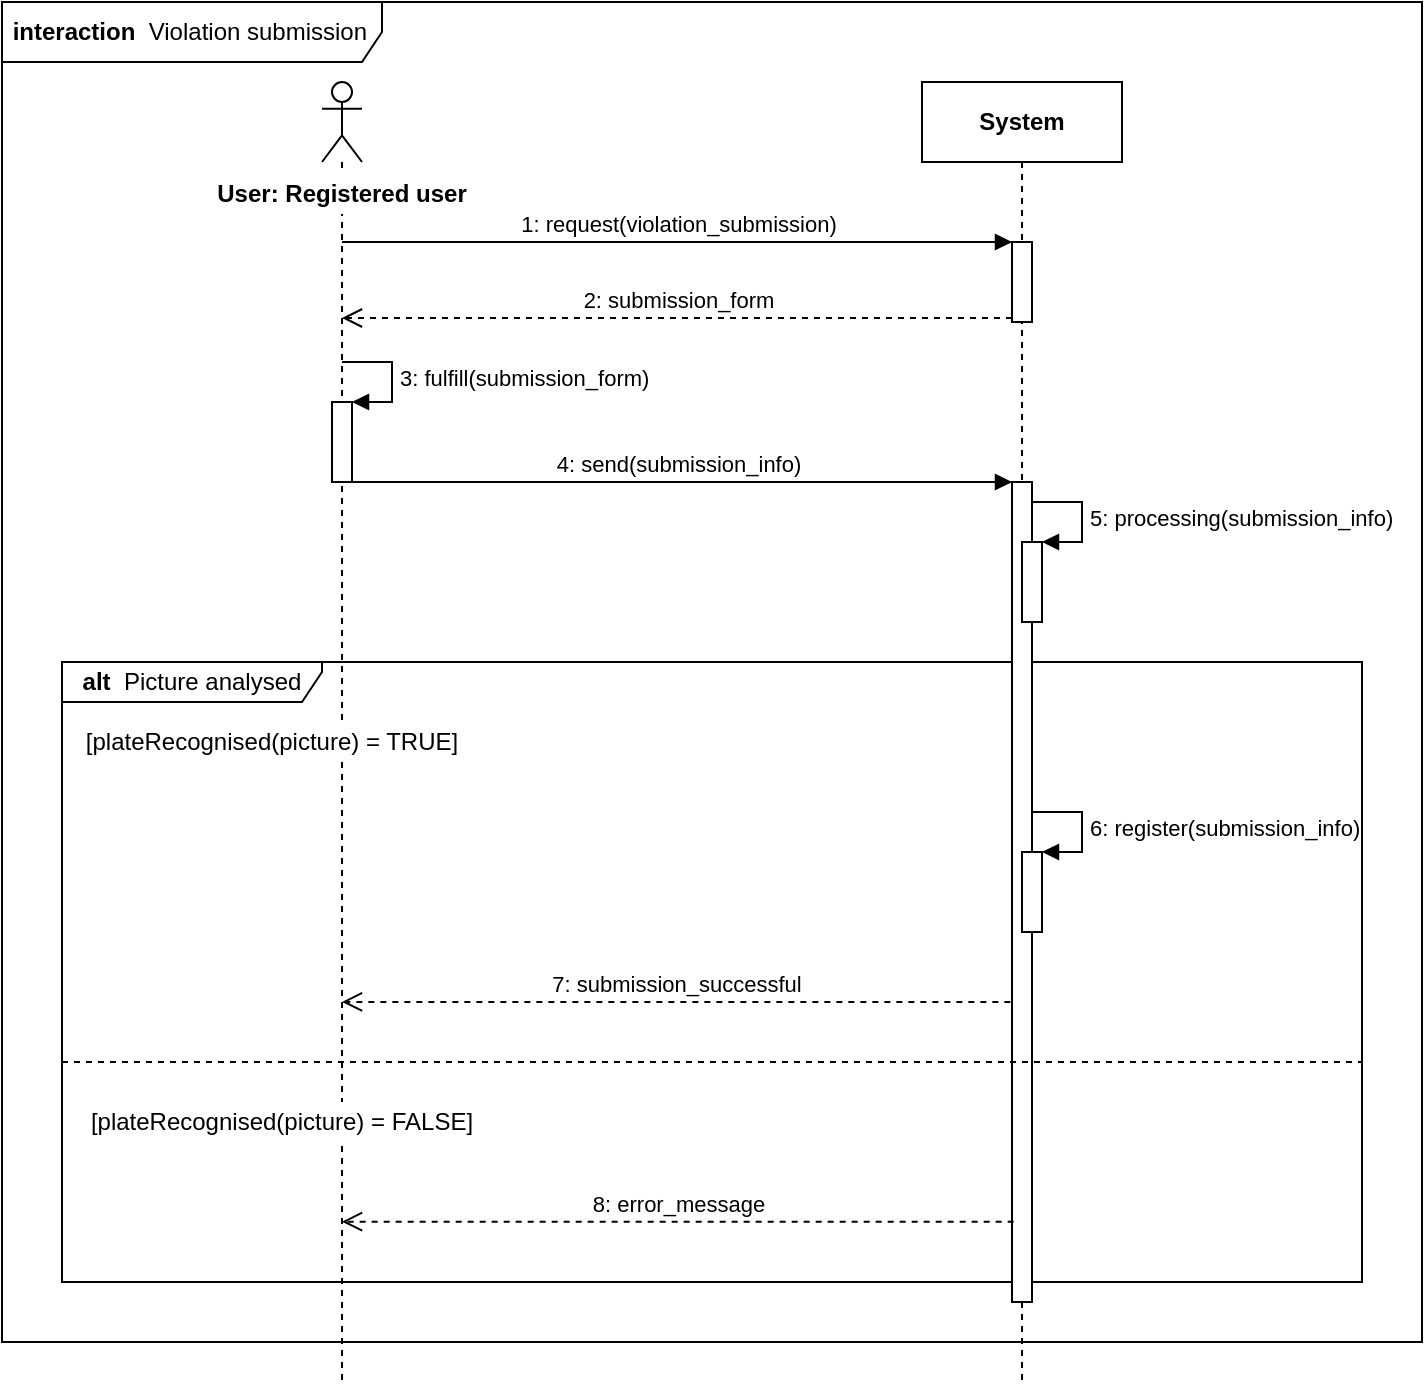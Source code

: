 <mxfile version="12.1.7" type="device" pages="1"><diagram name="Page-1" id="13e1069c-82ec-6db2-03f1-153e76fe0fe0"><mxGraphModel dx="910" dy="636" grid="1" gridSize="10" guides="1" tooltips="1" connect="1" arrows="1" fold="1" page="1" pageScale="1" pageWidth="1100" pageHeight="850" background="#ffffff" math="0" shadow="0"><root><mxCell id="0"/><mxCell id="1" parent="0"/><mxCell id="Y1CoSFJEu1rjlVGc4ZUV-2" value="&lt;b&gt;&amp;nbsp;interaction&lt;/b&gt;&amp;nbsp; Violation submission" style="shape=umlFrame;whiteSpace=wrap;html=1;width=190;height=30;align=left;" vertex="1" parent="1"><mxGeometry x="40" y="240" width="710" height="670" as="geometry"/></mxCell><mxCell id="Y1CoSFJEu1rjlVGc4ZUV-22" value="&lt;b&gt;alt&amp;nbsp;&lt;/b&gt;&amp;nbsp;Picture analysed" style="shape=umlFrame;whiteSpace=wrap;html=1;fillColor=#ffffff;width=130;height=20;" vertex="1" parent="1"><mxGeometry x="70" y="570" width="650" height="310" as="geometry"/></mxCell><mxCell id="Y1CoSFJEu1rjlVGc4ZUV-7" value="" style="shape=umlLifeline;participant=umlActor;perimeter=lifelinePerimeter;whiteSpace=wrap;html=1;container=1;collapsible=0;recursiveResize=0;verticalAlign=top;spacingTop=36;labelBackgroundColor=#ffffff;outlineConnect=0;" vertex="1" parent="1"><mxGeometry x="200" y="280" width="20" height="650" as="geometry"/></mxCell><mxCell id="Y1CoSFJEu1rjlVGc4ZUV-14" value="" style="html=1;points=[];perimeter=orthogonalPerimeter;fillColor=#ffffff;" vertex="1" parent="Y1CoSFJEu1rjlVGc4ZUV-7"><mxGeometry x="5" y="160" width="10" height="40" as="geometry"/></mxCell><mxCell id="Y1CoSFJEu1rjlVGc4ZUV-15" value="3: fulfill(submission_form)" style="edgeStyle=orthogonalEdgeStyle;html=1;align=left;spacingLeft=2;endArrow=block;rounded=0;entryX=1;entryY=0;" edge="1" target="Y1CoSFJEu1rjlVGc4ZUV-14" parent="Y1CoSFJEu1rjlVGc4ZUV-7"><mxGeometry relative="1" as="geometry"><mxPoint x="10" y="140" as="sourcePoint"/><Array as="points"><mxPoint x="35" y="140"/></Array></mxGeometry></mxCell><mxCell id="Y1CoSFJEu1rjlVGc4ZUV-8" value="&lt;b&gt;System&lt;/b&gt;" style="shape=umlLifeline;perimeter=lifelinePerimeter;whiteSpace=wrap;html=1;container=1;collapsible=0;recursiveResize=0;outlineConnect=0;" vertex="1" parent="1"><mxGeometry x="500" y="280" width="100" height="650" as="geometry"/></mxCell><mxCell id="Y1CoSFJEu1rjlVGc4ZUV-11" value="" style="html=1;points=[];perimeter=orthogonalPerimeter;fillColor=#ffffff;" vertex="1" parent="Y1CoSFJEu1rjlVGc4ZUV-8"><mxGeometry x="45" y="80" width="10" height="40" as="geometry"/></mxCell><mxCell id="Y1CoSFJEu1rjlVGc4ZUV-16" value="" style="html=1;points=[];perimeter=orthogonalPerimeter;fillColor=#ffffff;" vertex="1" parent="Y1CoSFJEu1rjlVGc4ZUV-8"><mxGeometry x="45" y="200" width="10" height="410" as="geometry"/></mxCell><mxCell id="Y1CoSFJEu1rjlVGc4ZUV-33" value="" style="html=1;points=[];perimeter=orthogonalPerimeter;fillColor=#ffffff;" vertex="1" parent="Y1CoSFJEu1rjlVGc4ZUV-8"><mxGeometry x="50" y="230" width="10" height="40" as="geometry"/></mxCell><mxCell id="Y1CoSFJEu1rjlVGc4ZUV-34" value="5: processing(submission_info)" style="edgeStyle=orthogonalEdgeStyle;html=1;align=left;spacingLeft=2;endArrow=block;rounded=0;entryX=1;entryY=0;strokeWidth=1;" edge="1" target="Y1CoSFJEu1rjlVGc4ZUV-33" parent="Y1CoSFJEu1rjlVGc4ZUV-8"><mxGeometry relative="1" as="geometry"><mxPoint x="55" y="210" as="sourcePoint"/><Array as="points"><mxPoint x="80" y="210"/></Array></mxGeometry></mxCell><mxCell id="Y1CoSFJEu1rjlVGc4ZUV-35" value="" style="html=1;points=[];perimeter=orthogonalPerimeter;fillColor=#ffffff;" vertex="1" parent="Y1CoSFJEu1rjlVGc4ZUV-8"><mxGeometry x="50" y="385" width="10" height="40" as="geometry"/></mxCell><mxCell id="Y1CoSFJEu1rjlVGc4ZUV-36" value="6: register(submission_info)" style="edgeStyle=orthogonalEdgeStyle;html=1;align=left;spacingLeft=2;endArrow=block;rounded=0;entryX=1;entryY=0;strokeWidth=1;" edge="1" target="Y1CoSFJEu1rjlVGc4ZUV-35" parent="Y1CoSFJEu1rjlVGc4ZUV-8"><mxGeometry relative="1" as="geometry"><mxPoint x="55" y="365" as="sourcePoint"/><Array as="points"><mxPoint x="80" y="365"/></Array></mxGeometry></mxCell><mxCell id="Y1CoSFJEu1rjlVGc4ZUV-9" value="&lt;b&gt;User: Registered user&lt;/b&gt;" style="text;html=1;strokeColor=none;fillColor=#ffffff;align=center;verticalAlign=middle;whiteSpace=wrap;rounded=0;" vertex="1" parent="1"><mxGeometry x="135" y="326" width="150" height="20" as="geometry"/></mxCell><mxCell id="Y1CoSFJEu1rjlVGc4ZUV-12" value="1: request(violation_submission)" style="html=1;verticalAlign=bottom;endArrow=block;entryX=0;entryY=0;" edge="1" target="Y1CoSFJEu1rjlVGc4ZUV-11" parent="1" source="Y1CoSFJEu1rjlVGc4ZUV-7"><mxGeometry relative="1" as="geometry"><mxPoint x="270" y="600" as="sourcePoint"/></mxGeometry></mxCell><mxCell id="Y1CoSFJEu1rjlVGc4ZUV-13" value="2: submission_form" style="html=1;verticalAlign=bottom;endArrow=open;dashed=1;endSize=8;exitX=0;exitY=0.95;" edge="1" source="Y1CoSFJEu1rjlVGc4ZUV-11" parent="1" target="Y1CoSFJEu1rjlVGc4ZUV-7"><mxGeometry relative="1" as="geometry"><mxPoint x="270" y="676" as="targetPoint"/></mxGeometry></mxCell><mxCell id="Y1CoSFJEu1rjlVGc4ZUV-17" value="4: send(submission_info)" style="html=1;verticalAlign=bottom;endArrow=block;entryX=0;entryY=0;" edge="1" target="Y1CoSFJEu1rjlVGc4ZUV-16" parent="1" source="Y1CoSFJEu1rjlVGc4ZUV-7"><mxGeometry relative="1" as="geometry"><mxPoint x="475" y="480" as="sourcePoint"/></mxGeometry></mxCell><mxCell id="Y1CoSFJEu1rjlVGc4ZUV-18" value="7: submission_successful" style="html=1;verticalAlign=bottom;endArrow=open;dashed=1;endSize=8;exitX=-0.083;exitY=0.634;exitDx=0;exitDy=0;exitPerimeter=0;" edge="1" source="Y1CoSFJEu1rjlVGc4ZUV-16" parent="1" target="Y1CoSFJEu1rjlVGc4ZUV-7"><mxGeometry relative="1" as="geometry"><mxPoint x="475" y="556" as="targetPoint"/><mxPoint x="540" y="590" as="sourcePoint"/></mxGeometry></mxCell><mxCell id="Y1CoSFJEu1rjlVGc4ZUV-23" value="[plateRecognised(picture) = TRUE]" style="text;html=1;strokeColor=none;fillColor=#ffffff;align=center;verticalAlign=middle;whiteSpace=wrap;rounded=0;" vertex="1" parent="1"><mxGeometry x="80" y="600" width="190" height="20" as="geometry"/></mxCell><mxCell id="Y1CoSFJEu1rjlVGc4ZUV-25" value="" style="endArrow=none;dashed=1;html=1;jumpSize=13;endSize=15;strokeWidth=1;" edge="1" parent="1"><mxGeometry width="50" height="50" relative="1" as="geometry"><mxPoint x="70" y="770" as="sourcePoint"/><mxPoint x="720" y="770" as="targetPoint"/></mxGeometry></mxCell><mxCell id="Y1CoSFJEu1rjlVGc4ZUV-26" value="[plateRecognised(picture) = FALSE]" style="text;html=1;strokeColor=none;fillColor=#ffffff;align=center;verticalAlign=middle;whiteSpace=wrap;rounded=0;" vertex="1" parent="1"><mxGeometry x="80" y="790" width="200" height="20" as="geometry"/></mxCell><mxCell id="Y1CoSFJEu1rjlVGc4ZUV-27" value="8: error_message" style="html=1;verticalAlign=bottom;endArrow=open;dashed=1;endSize=8;exitX=0.083;exitY=0.902;exitDx=0;exitDy=0;exitPerimeter=0;" edge="1" parent="1" source="Y1CoSFJEu1rjlVGc4ZUV-16" target="Y1CoSFJEu1rjlVGc4ZUV-7"><mxGeometry relative="1" as="geometry"><mxPoint x="218.833" y="622.02" as="targetPoint"/><mxPoint x="543" y="840" as="sourcePoint"/></mxGeometry></mxCell></root></mxGraphModel></diagram></mxfile>